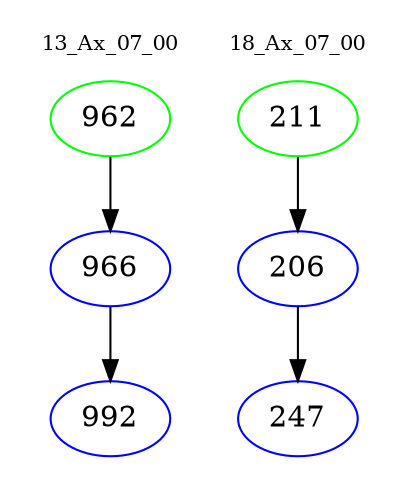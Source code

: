digraph{
subgraph cluster_0 {
color = white
label = "13_Ax_07_00";
fontsize=10;
T0_962 [label="962", color="green"]
T0_962 -> T0_966 [color="black"]
T0_966 [label="966", color="blue"]
T0_966 -> T0_992 [color="black"]
T0_992 [label="992", color="blue"]
}
subgraph cluster_1 {
color = white
label = "18_Ax_07_00";
fontsize=10;
T1_211 [label="211", color="green"]
T1_211 -> T1_206 [color="black"]
T1_206 [label="206", color="blue"]
T1_206 -> T1_247 [color="black"]
T1_247 [label="247", color="blue"]
}
}

